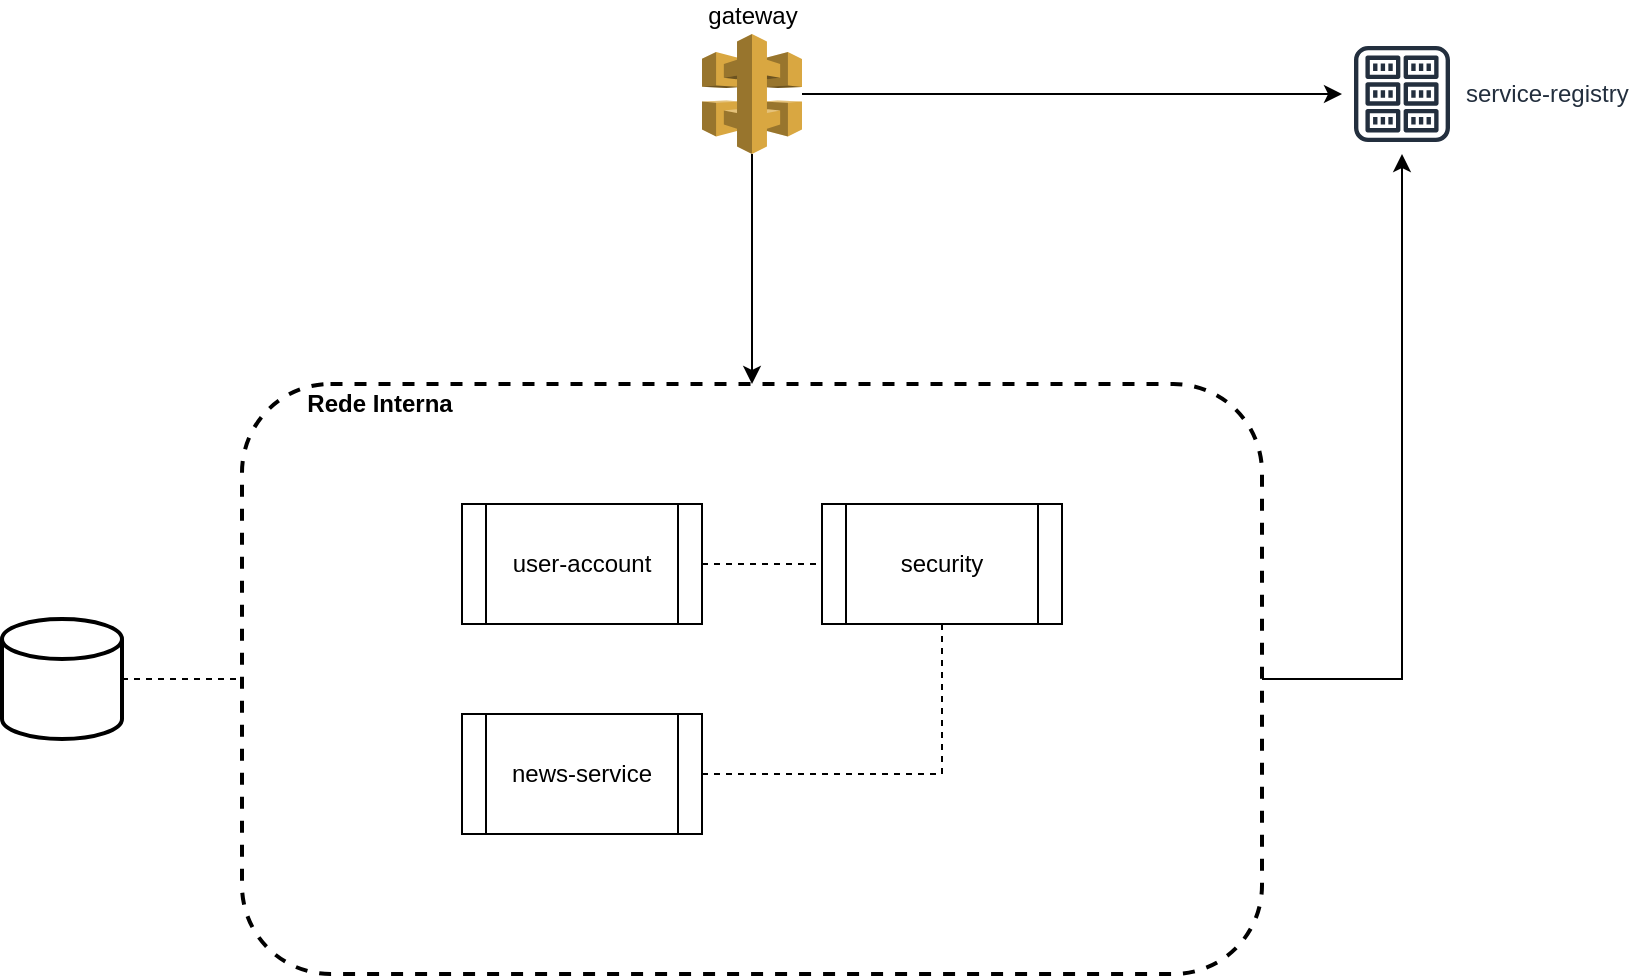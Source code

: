 <mxfile version="20.2.3" type="device"><diagram id="D1Bpw_MYEaWjzo5eOAtT" name="Arch"><mxGraphModel dx="1422" dy="857" grid="1" gridSize="10" guides="1" tooltips="1" connect="1" arrows="1" fold="1" page="1" pageScale="1" pageWidth="827" pageHeight="1169" math="0" shadow="0"><root><mxCell id="0"/><mxCell id="1" parent="0"/><mxCell id="20_EWh0j-uU8WEaUOQs8-1" value="" style="rounded=1;whiteSpace=wrap;html=1;fillColor=none;dashed=1;strokeWidth=2;" parent="1" vertex="1"><mxGeometry x="150" y="465" width="510" height="295" as="geometry"/></mxCell><mxCell id="i0lBF6mav7_Jp2G_ZpQH-1" style="edgeStyle=orthogonalEdgeStyle;rounded=0;orthogonalLoop=1;jettySize=auto;html=1;" parent="1" source="CD9-nbLb0anzu8eO6lK2-1" target="xCtoUp8-Jb7x0aZVhinI-1" edge="1"><mxGeometry relative="1" as="geometry"/></mxCell><mxCell id="b_MPcABU3_txarZY1wHT-6" style="edgeStyle=orthogonalEdgeStyle;rounded=0;orthogonalLoop=1;jettySize=auto;html=1;entryX=0.5;entryY=0;entryDx=0;entryDy=0;" edge="1" parent="1" source="CD9-nbLb0anzu8eO6lK2-1" target="20_EWh0j-uU8WEaUOQs8-1"><mxGeometry relative="1" as="geometry"/></mxCell><mxCell id="CD9-nbLb0anzu8eO6lK2-1" value="gateway" style="outlineConnect=0;dashed=0;verticalLabelPosition=top;verticalAlign=bottom;align=center;html=1;shape=mxgraph.aws3.api_gateway;fillColor=#D9A741;gradientColor=none;labelPosition=center;" parent="1" vertex="1"><mxGeometry x="380" y="290" width="50" height="60" as="geometry"/></mxCell><mxCell id="xCtoUp8-Jb7x0aZVhinI-1" value="service-registry" style="sketch=0;outlineConnect=0;fontColor=#232F3E;gradientColor=none;strokeColor=#232F3E;fillColor=#ffffff;dashed=0;verticalLabelPosition=middle;verticalAlign=middle;align=left;html=1;fontSize=12;fontStyle=0;aspect=fixed;shape=mxgraph.aws4.resourceIcon;resIcon=mxgraph.aws4.registry;labelPosition=right;" parent="1" vertex="1"><mxGeometry x="700" y="290" width="60" height="60" as="geometry"/></mxCell><mxCell id="5daufa--RzLSGpAPsj6W-4" style="edgeStyle=orthogonalEdgeStyle;rounded=0;orthogonalLoop=1;jettySize=auto;html=1;endArrow=none;endFill=0;dashed=1;" parent="1" source="8eD23Qa5ZdB-rk1m2TIl-1" target="8eD23Qa5ZdB-rk1m2TIl-2" edge="1"><mxGeometry relative="1" as="geometry"/></mxCell><mxCell id="8eD23Qa5ZdB-rk1m2TIl-1" value="user-account" style="shape=process;whiteSpace=wrap;html=1;backgroundOutline=1;" parent="1" vertex="1"><mxGeometry x="260" y="525" width="120" height="60" as="geometry"/></mxCell><mxCell id="8eD23Qa5ZdB-rk1m2TIl-2" value="security" style="shape=process;whiteSpace=wrap;html=1;backgroundOutline=1;" parent="1" vertex="1"><mxGeometry x="440" y="525" width="120" height="60" as="geometry"/></mxCell><mxCell id="88uoQ3c7Pyw5ExLa2GLD-1" style="edgeStyle=orthogonalEdgeStyle;rounded=0;orthogonalLoop=1;jettySize=auto;html=1;" parent="1" source="20_EWh0j-uU8WEaUOQs8-1" target="xCtoUp8-Jb7x0aZVhinI-1" edge="1"><mxGeometry relative="1" as="geometry"/></mxCell><mxCell id="b_MPcABU3_txarZY1wHT-1" value="" style="group" vertex="1" connectable="0" parent="1"><mxGeometry x="30" y="582.5" width="60" height="60" as="geometry"/></mxCell><mxCell id="b_MPcABU3_txarZY1wHT-2" value="" style="strokeWidth=2;html=1;shape=mxgraph.flowchart.database;whiteSpace=wrap;" vertex="1" parent="b_MPcABU3_txarZY1wHT-1"><mxGeometry width="60" height="60" as="geometry"/></mxCell><mxCell id="b_MPcABU3_txarZY1wHT-3" value="" style="shape=image;verticalLabelPosition=bottom;labelBackgroundColor=default;verticalAlign=top;aspect=fixed;imageAspect=0;image=https://upload.wikimedia.org/wikipedia/commons/thumb/2/29/Postgresql_elephant.svg/1200px-Postgresql_elephant.svg.png;" vertex="1" parent="b_MPcABU3_txarZY1wHT-1"><mxGeometry x="17" y="26" width="29.08" height="30" as="geometry"/></mxCell><mxCell id="b_MPcABU3_txarZY1wHT-8" style="edgeStyle=orthogonalEdgeStyle;rounded=0;orthogonalLoop=1;jettySize=auto;html=1;entryX=0.5;entryY=1;entryDx=0;entryDy=0;endArrow=none;endFill=0;dashed=1;" edge="1" parent="1" source="b_MPcABU3_txarZY1wHT-5" target="8eD23Qa5ZdB-rk1m2TIl-2"><mxGeometry relative="1" as="geometry"/></mxCell><mxCell id="b_MPcABU3_txarZY1wHT-5" value="news-service" style="shape=process;whiteSpace=wrap;html=1;backgroundOutline=1;" vertex="1" parent="1"><mxGeometry x="260" y="630" width="120" height="60" as="geometry"/></mxCell><mxCell id="b_MPcABU3_txarZY1wHT-7" value="Rede Interna" style="text;html=1;strokeColor=none;fillColor=none;align=center;verticalAlign=middle;whiteSpace=wrap;rounded=0;fontStyle=1" vertex="1" parent="1"><mxGeometry x="174" y="465" width="90" height="20" as="geometry"/></mxCell><mxCell id="b_MPcABU3_txarZY1wHT-9" style="edgeStyle=orthogonalEdgeStyle;rounded=0;orthogonalLoop=1;jettySize=auto;html=1;dashed=1;endArrow=none;endFill=0;" edge="1" parent="1" source="b_MPcABU3_txarZY1wHT-2" target="20_EWh0j-uU8WEaUOQs8-1"><mxGeometry relative="1" as="geometry"/></mxCell></root></mxGraphModel></diagram></mxfile>